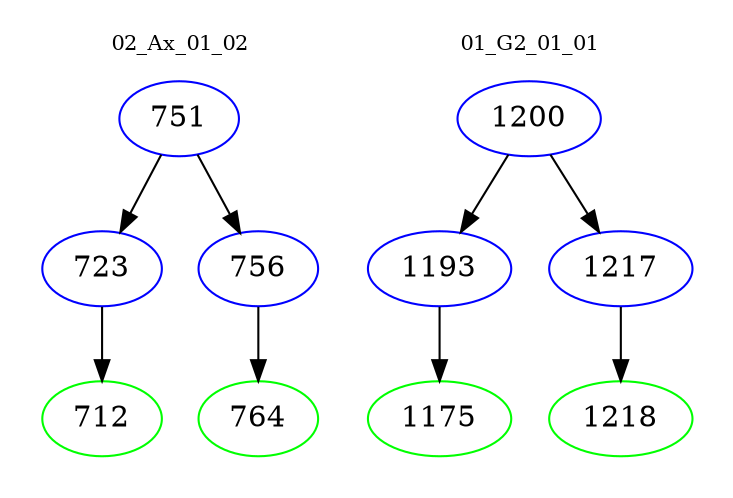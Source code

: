 digraph{
subgraph cluster_0 {
color = white
label = "02_Ax_01_02";
fontsize=10;
T0_751 [label="751", color="blue"]
T0_751 -> T0_723 [color="black"]
T0_723 [label="723", color="blue"]
T0_723 -> T0_712 [color="black"]
T0_712 [label="712", color="green"]
T0_751 -> T0_756 [color="black"]
T0_756 [label="756", color="blue"]
T0_756 -> T0_764 [color="black"]
T0_764 [label="764", color="green"]
}
subgraph cluster_1 {
color = white
label = "01_G2_01_01";
fontsize=10;
T1_1200 [label="1200", color="blue"]
T1_1200 -> T1_1193 [color="black"]
T1_1193 [label="1193", color="blue"]
T1_1193 -> T1_1175 [color="black"]
T1_1175 [label="1175", color="green"]
T1_1200 -> T1_1217 [color="black"]
T1_1217 [label="1217", color="blue"]
T1_1217 -> T1_1218 [color="black"]
T1_1218 [label="1218", color="green"]
}
}
